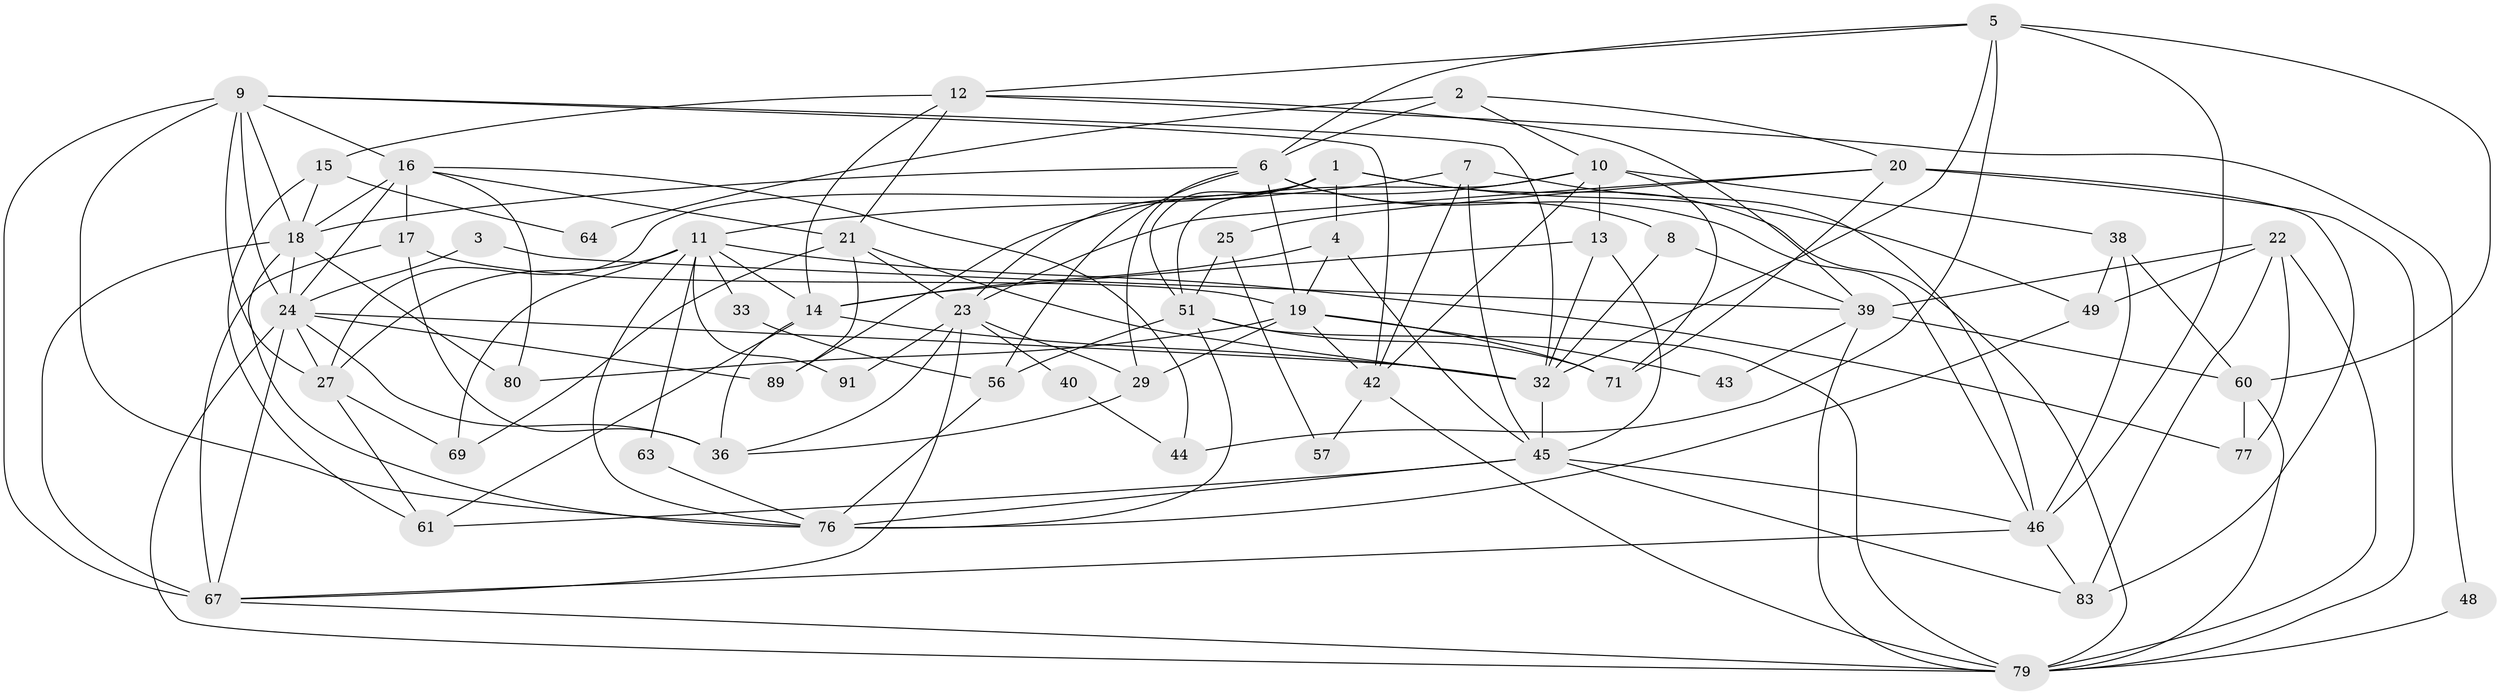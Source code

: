 // original degree distribution, {5: 0.13186813186813187, 4: 0.24175824175824176, 2: 0.16483516483516483, 3: 0.26373626373626374, 6: 0.14285714285714285, 7: 0.04395604395604396, 8: 0.01098901098901099}
// Generated by graph-tools (version 1.1) at 2025/41/03/06/25 10:41:54]
// undirected, 57 vertices, 145 edges
graph export_dot {
graph [start="1"]
  node [color=gray90,style=filled];
  1 [super="+74"];
  2;
  3;
  4 [super="+72"];
  5 [super="+68"];
  6 [super="+86"];
  7 [super="+73"];
  8 [super="+62"];
  9 [super="+53"];
  10 [super="+31"];
  11 [super="+41"];
  12;
  13 [super="+88"];
  14 [super="+85"];
  15 [super="+59"];
  16 [super="+65"];
  17 [super="+28"];
  18 [super="+35"];
  19 [super="+78"];
  20 [super="+50"];
  21 [super="+34"];
  22 [super="+37"];
  23 [super="+26"];
  24 [super="+54"];
  25 [super="+30"];
  27;
  29 [super="+47"];
  32 [super="+55"];
  33;
  36 [super="+70"];
  38;
  39 [super="+58"];
  40;
  42 [super="+87"];
  43;
  44;
  45 [super="+81"];
  46 [super="+52"];
  48;
  49 [super="+90"];
  51 [super="+66"];
  56;
  57;
  60;
  61;
  63;
  64;
  67 [super="+75"];
  69;
  71;
  76 [super="+82"];
  77;
  79 [super="+84"];
  80;
  83;
  89;
  91;
  1 -- 23;
  1 -- 4;
  1 -- 27;
  1 -- 79;
  1 -- 51;
  1 -- 49;
  2 -- 10;
  2 -- 64;
  2 -- 6;
  2 -- 20;
  3 -- 39;
  3 -- 24;
  4 -- 19;
  4 -- 45;
  4 -- 14;
  5 -- 6;
  5 -- 60;
  5 -- 46;
  5 -- 12;
  5 -- 44;
  5 -- 32;
  6 -- 56;
  6 -- 18;
  6 -- 46;
  6 -- 19;
  6 -- 8;
  6 -- 29;
  7 -- 42;
  7 -- 46;
  7 -- 11;
  7 -- 45;
  8 -- 39;
  8 -- 32;
  9 -- 24;
  9 -- 67;
  9 -- 16;
  9 -- 27;
  9 -- 76;
  9 -- 32;
  9 -- 42;
  9 -- 18;
  10 -- 13;
  10 -- 89;
  10 -- 51;
  10 -- 38;
  10 -- 71;
  10 -- 42;
  11 -- 27;
  11 -- 91;
  11 -- 76;
  11 -- 33;
  11 -- 69;
  11 -- 77;
  11 -- 14;
  11 -- 63;
  12 -- 14;
  12 -- 21;
  12 -- 48;
  12 -- 39;
  12 -- 15;
  13 -- 14;
  13 -- 32;
  13 -- 45 [weight=2];
  14 -- 32;
  14 -- 36;
  14 -- 61;
  15 -- 61;
  15 -- 64;
  15 -- 18;
  16 -- 24;
  16 -- 44;
  16 -- 17;
  16 -- 80;
  16 -- 21;
  16 -- 18;
  17 -- 67 [weight=2];
  17 -- 19;
  17 -- 36;
  18 -- 24;
  18 -- 80;
  18 -- 67;
  18 -- 76;
  19 -- 71;
  19 -- 43;
  19 -- 80;
  19 -- 29;
  19 -- 42;
  20 -- 83;
  20 -- 23;
  20 -- 71;
  20 -- 25;
  20 -- 79;
  21 -- 32;
  21 -- 69;
  21 -- 23;
  21 -- 89;
  22 -- 83;
  22 -- 77;
  22 -- 49;
  22 -- 39;
  22 -- 79;
  23 -- 36;
  23 -- 67;
  23 -- 29;
  23 -- 40;
  23 -- 91;
  24 -- 67;
  24 -- 89;
  24 -- 27;
  24 -- 36;
  24 -- 32;
  24 -- 79;
  25 -- 51 [weight=2];
  25 -- 57;
  27 -- 61;
  27 -- 69;
  29 -- 36;
  32 -- 45;
  33 -- 56;
  38 -- 46;
  38 -- 60;
  38 -- 49;
  39 -- 43;
  39 -- 60;
  39 -- 79;
  40 -- 44;
  42 -- 57;
  42 -- 79;
  45 -- 46;
  45 -- 61;
  45 -- 83;
  45 -- 76;
  46 -- 67;
  46 -- 83;
  48 -- 79;
  49 -- 76;
  51 -- 76;
  51 -- 71;
  51 -- 56;
  51 -- 79;
  56 -- 76;
  60 -- 77;
  60 -- 79;
  63 -- 76;
  67 -- 79;
}
